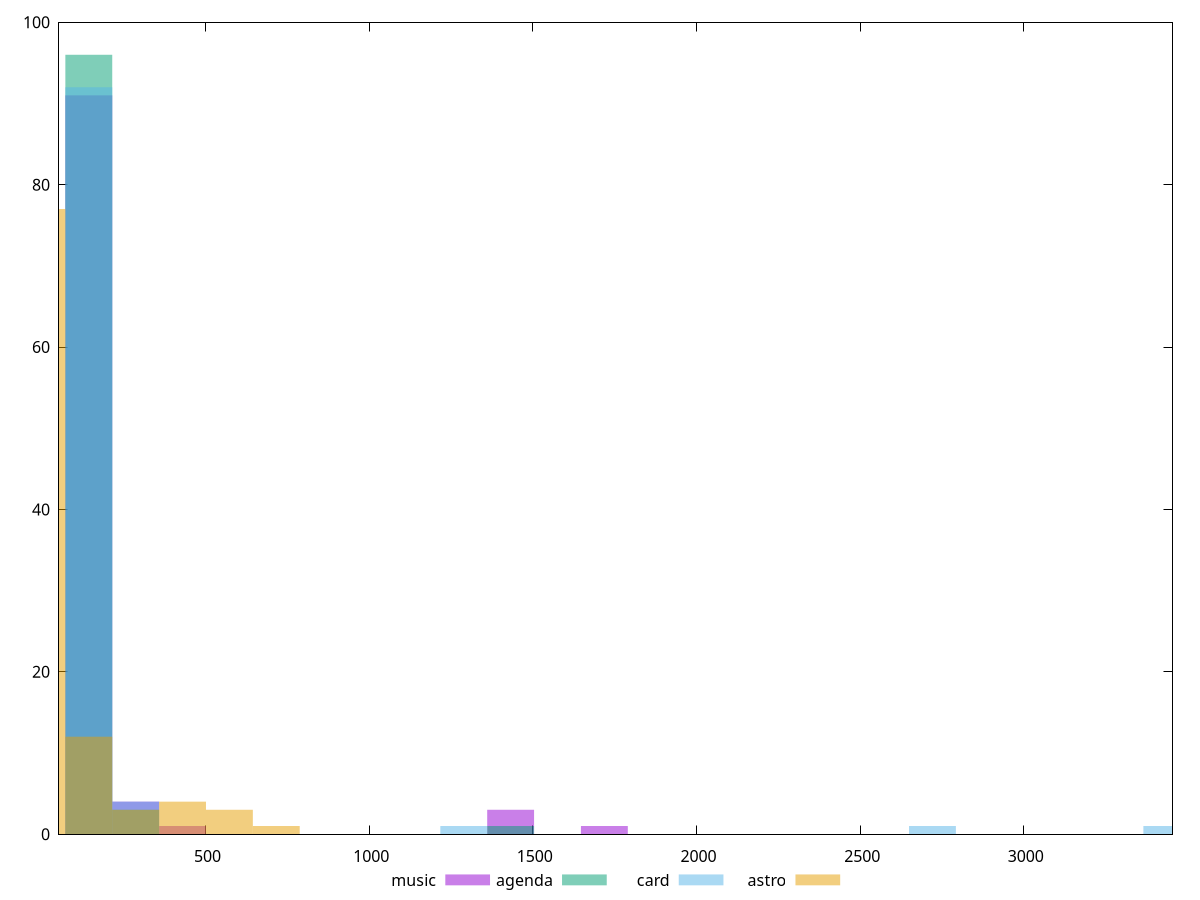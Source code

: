 reset

$music <<EOF
1432.0886856658367 3
143.20886856658367 91
286.41773713316735 4
1718.5064227990042 1
429.62660569975105 1
EOF

$agenda <<EOF
1432.0886856658367 1
143.20886856658367 96
286.41773713316735 3
EOF

$card <<EOF
143.20886856658367 92
286.41773713316735 4
2720.96850276509 1
1288.8798170992532 1
3437.0128455980084 1
EOF

$astro <<EOF
572.8354742663347 3
0 77
143.20886856658367 12
429.62660569975105 4
286.41773713316735 3
716.0443428329183 1
EOF

set key outside below
set boxwidth 143.20886856658367
set xrange [52.156:3454.3799999999997]
set yrange [0:100]
set trange [0:100]
set style fill transparent solid 0.5 noborder
set terminal svg size 640, 520 enhanced background rgb 'white'
set output "reports/report_00030_2021-02-24T20-42-31.540Z/server-response-time/comparison/histogram/all_raw.svg"

plot $music title "music" with boxes, \
     $agenda title "agenda" with boxes, \
     $card title "card" with boxes, \
     $astro title "astro" with boxes

reset
